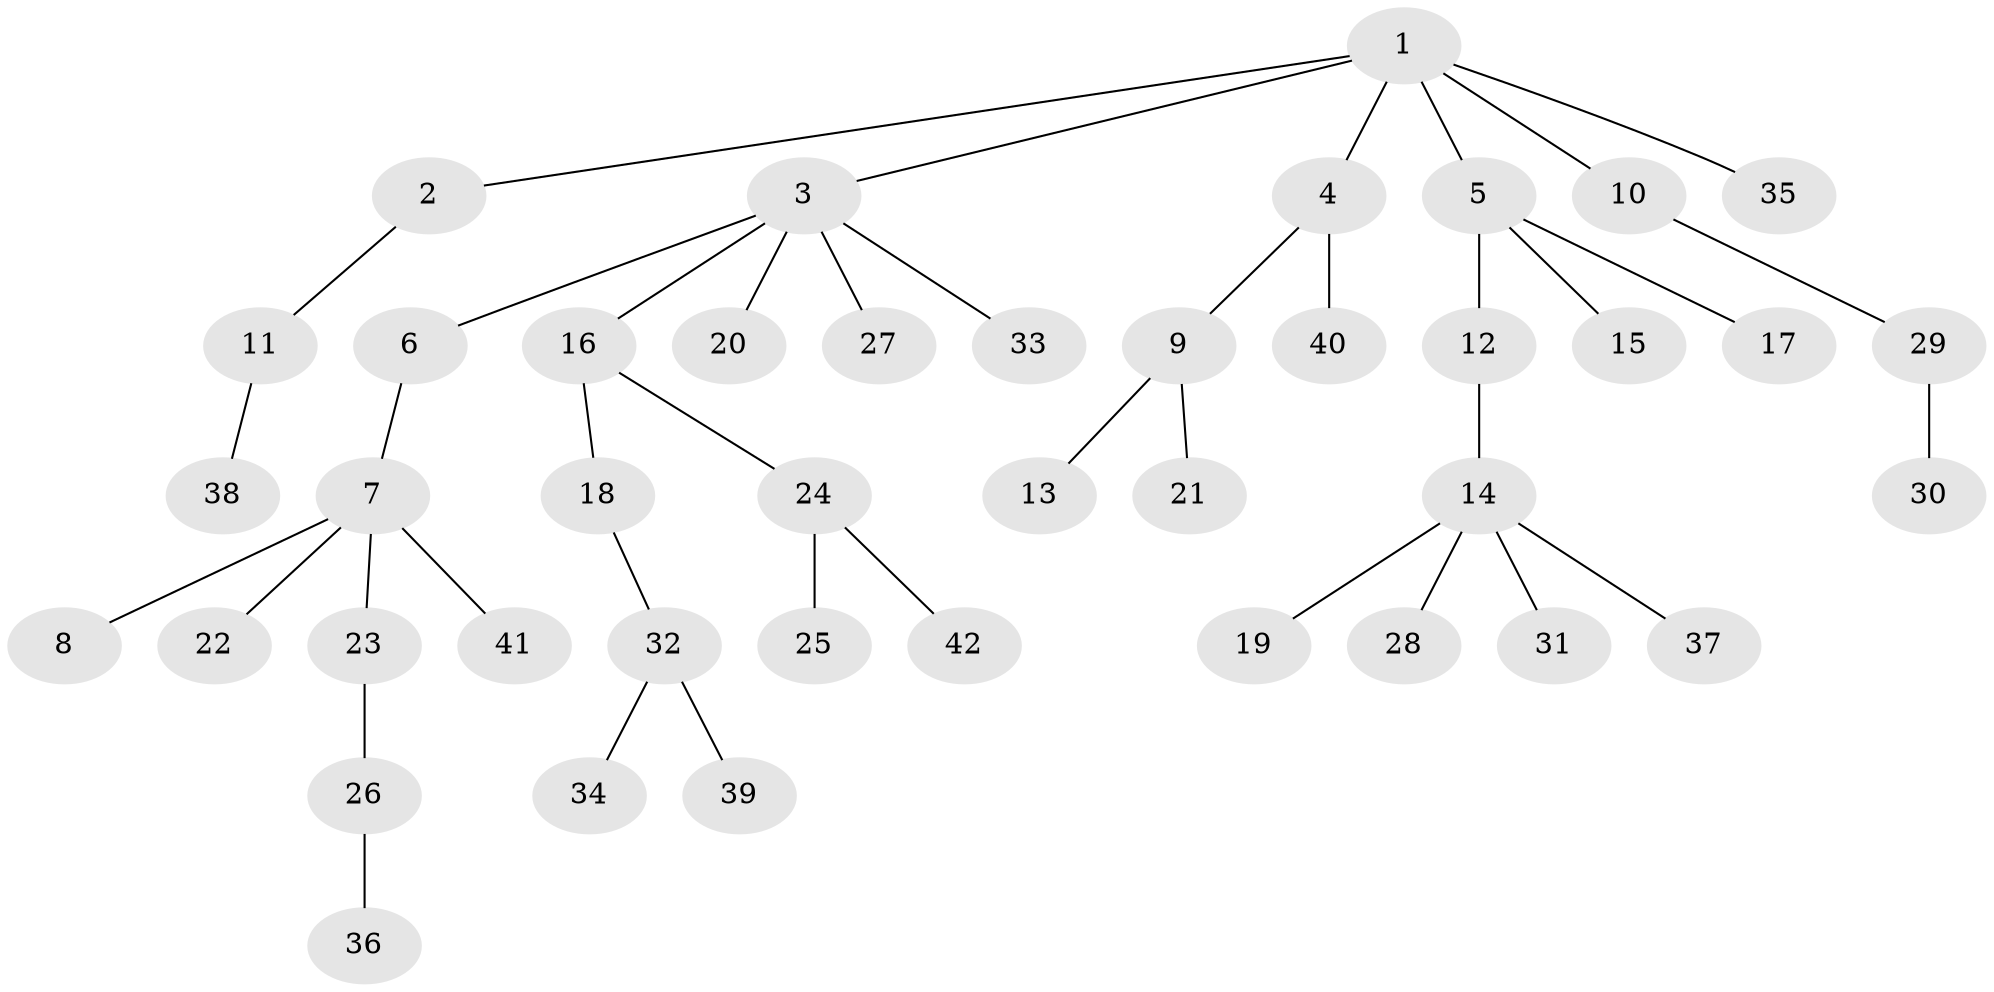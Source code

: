 // original degree distribution, {7: 0.01694915254237288, 2: 0.2033898305084746, 6: 0.05084745762711865, 4: 0.06779661016949153, 3: 0.1016949152542373, 1: 0.559322033898305}
// Generated by graph-tools (version 1.1) at 2025/51/03/04/25 22:51:52]
// undirected, 42 vertices, 41 edges
graph export_dot {
  node [color=gray90,style=filled];
  1;
  2;
  3;
  4;
  5;
  6;
  7;
  8;
  9;
  10;
  11;
  12;
  13;
  14;
  15;
  16;
  17;
  18;
  19;
  20;
  21;
  22;
  23;
  24;
  25;
  26;
  27;
  28;
  29;
  30;
  31;
  32;
  33;
  34;
  35;
  36;
  37;
  38;
  39;
  40;
  41;
  42;
  1 -- 2 [weight=1.0];
  1 -- 3 [weight=1.0];
  1 -- 4 [weight=1.0];
  1 -- 5 [weight=1.0];
  1 -- 10 [weight=1.0];
  1 -- 35 [weight=1.0];
  2 -- 11 [weight=1.0];
  3 -- 6 [weight=1.0];
  3 -- 16 [weight=1.0];
  3 -- 20 [weight=1.0];
  3 -- 27 [weight=1.0];
  3 -- 33 [weight=1.0];
  4 -- 9 [weight=1.0];
  4 -- 40 [weight=1.0];
  5 -- 12 [weight=1.0];
  5 -- 15 [weight=1.0];
  5 -- 17 [weight=1.0];
  6 -- 7 [weight=1.0];
  7 -- 8 [weight=1.0];
  7 -- 22 [weight=1.0];
  7 -- 23 [weight=1.0];
  7 -- 41 [weight=1.0];
  9 -- 13 [weight=1.0];
  9 -- 21 [weight=1.0];
  10 -- 29 [weight=1.0];
  11 -- 38 [weight=1.0];
  12 -- 14 [weight=1.0];
  14 -- 19 [weight=1.0];
  14 -- 28 [weight=1.0];
  14 -- 31 [weight=1.0];
  14 -- 37 [weight=1.0];
  16 -- 18 [weight=1.0];
  16 -- 24 [weight=1.0];
  18 -- 32 [weight=1.0];
  23 -- 26 [weight=1.0];
  24 -- 25 [weight=1.0];
  24 -- 42 [weight=1.0];
  26 -- 36 [weight=1.0];
  29 -- 30 [weight=1.0];
  32 -- 34 [weight=1.0];
  32 -- 39 [weight=1.0];
}
